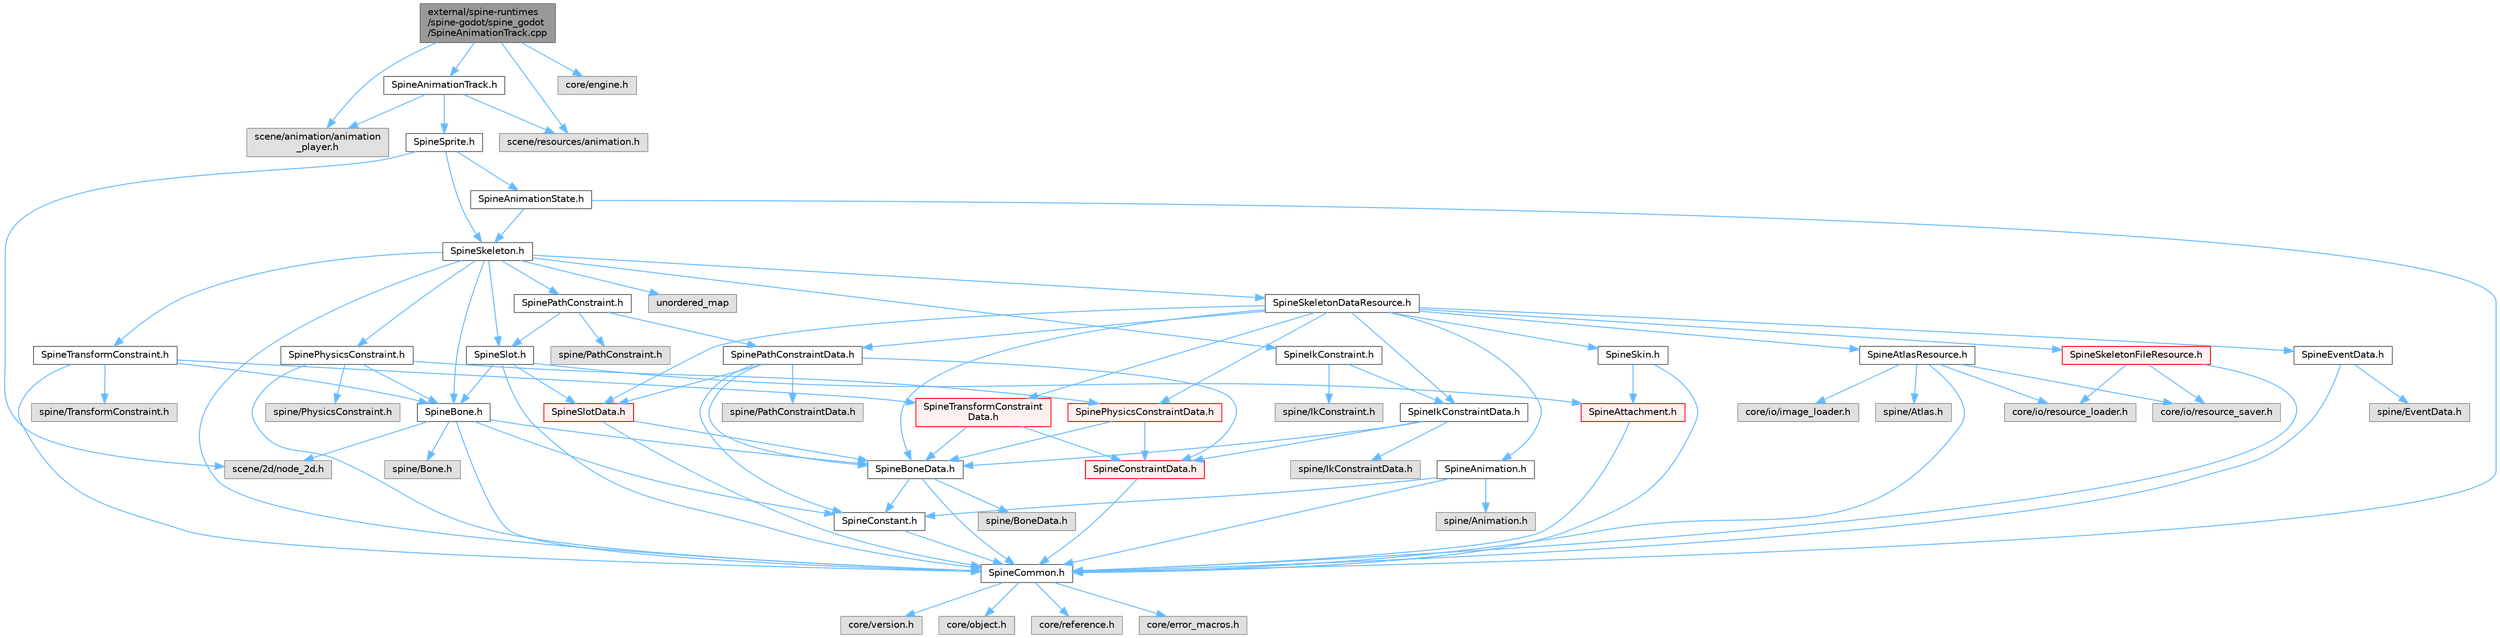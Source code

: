 digraph "external/spine-runtimes/spine-godot/spine_godot/SpineAnimationTrack.cpp"
{
 // LATEX_PDF_SIZE
  bgcolor="transparent";
  edge [fontname=Helvetica,fontsize=10,labelfontname=Helvetica,labelfontsize=10];
  node [fontname=Helvetica,fontsize=10,shape=box,height=0.2,width=0.4];
  Node1 [id="Node000001",label="external/spine-runtimes\l/spine-godot/spine_godot\l/SpineAnimationTrack.cpp",height=0.2,width=0.4,color="gray40", fillcolor="grey60", style="filled", fontcolor="black",tooltip=" "];
  Node1 -> Node2 [id="edge1_Node000001_Node000002",color="steelblue1",style="solid",tooltip=" "];
  Node2 [id="Node000002",label="SpineAnimationTrack.h",height=0.2,width=0.4,color="grey40", fillcolor="white", style="filled",URL="$_spine_animation_track_8h.html",tooltip=" "];
  Node2 -> Node3 [id="edge2_Node000002_Node000003",color="steelblue1",style="solid",tooltip=" "];
  Node3 [id="Node000003",label="SpineSprite.h",height=0.2,width=0.4,color="grey40", fillcolor="white", style="filled",URL="$_spine_sprite_8h.html",tooltip=" "];
  Node3 -> Node4 [id="edge3_Node000003_Node000004",color="steelblue1",style="solid",tooltip=" "];
  Node4 [id="Node000004",label="SpineSkeleton.h",height=0.2,width=0.4,color="grey40", fillcolor="white", style="filled",URL="$_spine_skeleton_8h.html",tooltip=" "];
  Node4 -> Node5 [id="edge4_Node000004_Node000005",color="steelblue1",style="solid",tooltip=" "];
  Node5 [id="Node000005",label="SpineCommon.h",height=0.2,width=0.4,color="grey40", fillcolor="white", style="filled",URL="$_spine_common_8h.html",tooltip=" "];
  Node5 -> Node6 [id="edge5_Node000005_Node000006",color="steelblue1",style="solid",tooltip=" "];
  Node6 [id="Node000006",label="core/version.h",height=0.2,width=0.4,color="grey60", fillcolor="#E0E0E0", style="filled",tooltip=" "];
  Node5 -> Node7 [id="edge6_Node000005_Node000007",color="steelblue1",style="solid",tooltip=" "];
  Node7 [id="Node000007",label="core/object.h",height=0.2,width=0.4,color="grey60", fillcolor="#E0E0E0", style="filled",tooltip=" "];
  Node5 -> Node8 [id="edge7_Node000005_Node000008",color="steelblue1",style="solid",tooltip=" "];
  Node8 [id="Node000008",label="core/reference.h",height=0.2,width=0.4,color="grey60", fillcolor="#E0E0E0", style="filled",tooltip=" "];
  Node5 -> Node9 [id="edge8_Node000005_Node000009",color="steelblue1",style="solid",tooltip=" "];
  Node9 [id="Node000009",label="core/error_macros.h",height=0.2,width=0.4,color="grey60", fillcolor="#E0E0E0", style="filled",tooltip=" "];
  Node4 -> Node10 [id="edge9_Node000004_Node000010",color="steelblue1",style="solid",tooltip=" "];
  Node10 [id="Node000010",label="SpineSkeletonDataResource.h",height=0.2,width=0.4,color="grey40", fillcolor="white", style="filled",URL="$_spine_skeleton_data_resource_8h.html",tooltip=" "];
  Node10 -> Node11 [id="edge10_Node000010_Node000011",color="steelblue1",style="solid",tooltip=" "];
  Node11 [id="Node000011",label="SpineAnimation.h",height=0.2,width=0.4,color="grey40", fillcolor="white", style="filled",URL="$_spine_animation_8h.html",tooltip=" "];
  Node11 -> Node5 [id="edge11_Node000011_Node000005",color="steelblue1",style="solid",tooltip=" "];
  Node11 -> Node12 [id="edge12_Node000011_Node000012",color="steelblue1",style="solid",tooltip=" "];
  Node12 [id="Node000012",label="SpineConstant.h",height=0.2,width=0.4,color="grey40", fillcolor="white", style="filled",URL="$_spine_constant_8h.html",tooltip=" "];
  Node12 -> Node5 [id="edge13_Node000012_Node000005",color="steelblue1",style="solid",tooltip=" "];
  Node11 -> Node13 [id="edge14_Node000011_Node000013",color="steelblue1",style="solid",tooltip=" "];
  Node13 [id="Node000013",label="spine/Animation.h",height=0.2,width=0.4,color="grey60", fillcolor="#E0E0E0", style="filled",tooltip=" "];
  Node10 -> Node14 [id="edge15_Node000010_Node000014",color="steelblue1",style="solid",tooltip=" "];
  Node14 [id="Node000014",label="SpineAtlasResource.h",height=0.2,width=0.4,color="grey40", fillcolor="white", style="filled",URL="$_spine_atlas_resource_8h.html",tooltip=" "];
  Node14 -> Node5 [id="edge16_Node000014_Node000005",color="steelblue1",style="solid",tooltip=" "];
  Node14 -> Node15 [id="edge17_Node000014_Node000015",color="steelblue1",style="solid",tooltip=" "];
  Node15 [id="Node000015",label="core/io/resource_loader.h",height=0.2,width=0.4,color="grey60", fillcolor="#E0E0E0", style="filled",tooltip=" "];
  Node14 -> Node16 [id="edge18_Node000014_Node000016",color="steelblue1",style="solid",tooltip=" "];
  Node16 [id="Node000016",label="core/io/resource_saver.h",height=0.2,width=0.4,color="grey60", fillcolor="#E0E0E0", style="filled",tooltip=" "];
  Node14 -> Node17 [id="edge19_Node000014_Node000017",color="steelblue1",style="solid",tooltip=" "];
  Node17 [id="Node000017",label="core/io/image_loader.h",height=0.2,width=0.4,color="grey60", fillcolor="#E0E0E0", style="filled",tooltip=" "];
  Node14 -> Node18 [id="edge20_Node000014_Node000018",color="steelblue1",style="solid",tooltip=" "];
  Node18 [id="Node000018",label="spine/Atlas.h",height=0.2,width=0.4,color="grey60", fillcolor="#E0E0E0", style="filled",tooltip=" "];
  Node10 -> Node19 [id="edge21_Node000010_Node000019",color="steelblue1",style="solid",tooltip=" "];
  Node19 [id="Node000019",label="SpineBoneData.h",height=0.2,width=0.4,color="grey40", fillcolor="white", style="filled",URL="$_spine_bone_data_8h.html",tooltip=" "];
  Node19 -> Node5 [id="edge22_Node000019_Node000005",color="steelblue1",style="solid",tooltip=" "];
  Node19 -> Node12 [id="edge23_Node000019_Node000012",color="steelblue1",style="solid",tooltip=" "];
  Node19 -> Node20 [id="edge24_Node000019_Node000020",color="steelblue1",style="solid",tooltip=" "];
  Node20 [id="Node000020",label="spine/BoneData.h",height=0.2,width=0.4,color="grey60", fillcolor="#E0E0E0", style="filled",tooltip=" "];
  Node10 -> Node21 [id="edge25_Node000010_Node000021",color="steelblue1",style="solid",tooltip=" "];
  Node21 [id="Node000021",label="SpineEventData.h",height=0.2,width=0.4,color="grey40", fillcolor="white", style="filled",URL="$_spine_event_data_8h.html",tooltip=" "];
  Node21 -> Node5 [id="edge26_Node000021_Node000005",color="steelblue1",style="solid",tooltip=" "];
  Node21 -> Node22 [id="edge27_Node000021_Node000022",color="steelblue1",style="solid",tooltip=" "];
  Node22 [id="Node000022",label="spine/EventData.h",height=0.2,width=0.4,color="grey60", fillcolor="#E0E0E0", style="filled",tooltip=" "];
  Node10 -> Node23 [id="edge28_Node000010_Node000023",color="steelblue1",style="solid",tooltip=" "];
  Node23 [id="Node000023",label="SpineIkConstraintData.h",height=0.2,width=0.4,color="grey40", fillcolor="white", style="filled",URL="$_spine_ik_constraint_data_8h.html",tooltip=" "];
  Node23 -> Node24 [id="edge29_Node000023_Node000024",color="steelblue1",style="solid",tooltip=" "];
  Node24 [id="Node000024",label="SpineConstraintData.h",height=0.2,width=0.4,color="red", fillcolor="#FFF0F0", style="filled",URL="$_spine_constraint_data_8h.html",tooltip=" "];
  Node24 -> Node5 [id="edge30_Node000024_Node000005",color="steelblue1",style="solid",tooltip=" "];
  Node23 -> Node19 [id="edge31_Node000023_Node000019",color="steelblue1",style="solid",tooltip=" "];
  Node23 -> Node183 [id="edge32_Node000023_Node000183",color="steelblue1",style="solid",tooltip=" "];
  Node183 [id="Node000183",label="spine/IkConstraintData.h",height=0.2,width=0.4,color="grey60", fillcolor="#E0E0E0", style="filled",tooltip=" "];
  Node10 -> Node184 [id="edge33_Node000010_Node000184",color="steelblue1",style="solid",tooltip=" "];
  Node184 [id="Node000184",label="SpinePathConstraintData.h",height=0.2,width=0.4,color="grey40", fillcolor="white", style="filled",URL="$_spine_path_constraint_data_8h.html",tooltip=" "];
  Node184 -> Node24 [id="edge34_Node000184_Node000024",color="steelblue1",style="solid",tooltip=" "];
  Node184 -> Node12 [id="edge35_Node000184_Node000012",color="steelblue1",style="solid",tooltip=" "];
  Node184 -> Node19 [id="edge36_Node000184_Node000019",color="steelblue1",style="solid",tooltip=" "];
  Node184 -> Node185 [id="edge37_Node000184_Node000185",color="steelblue1",style="solid",tooltip=" "];
  Node185 [id="Node000185",label="SpineSlotData.h",height=0.2,width=0.4,color="red", fillcolor="#FFF0F0", style="filled",URL="$_spine_slot_data_8h.html",tooltip=" "];
  Node185 -> Node5 [id="edge38_Node000185_Node000005",color="steelblue1",style="solid",tooltip=" "];
  Node185 -> Node19 [id="edge39_Node000185_Node000019",color="steelblue1",style="solid",tooltip=" "];
  Node184 -> Node187 [id="edge40_Node000184_Node000187",color="steelblue1",style="solid",tooltip=" "];
  Node187 [id="Node000187",label="spine/PathConstraintData.h",height=0.2,width=0.4,color="grey60", fillcolor="#E0E0E0", style="filled",tooltip=" "];
  Node10 -> Node188 [id="edge41_Node000010_Node000188",color="steelblue1",style="solid",tooltip=" "];
  Node188 [id="Node000188",label="SpinePhysicsConstraintData.h",height=0.2,width=0.4,color="red", fillcolor="#FFF0F0", style="filled",URL="$_spine_physics_constraint_data_8h.html",tooltip=" "];
  Node188 -> Node24 [id="edge42_Node000188_Node000024",color="steelblue1",style="solid",tooltip=" "];
  Node188 -> Node19 [id="edge43_Node000188_Node000019",color="steelblue1",style="solid",tooltip=" "];
  Node10 -> Node190 [id="edge44_Node000010_Node000190",color="steelblue1",style="solid",tooltip=" "];
  Node190 [id="Node000190",label="SpineSkeletonFileResource.h",height=0.2,width=0.4,color="red", fillcolor="#FFF0F0", style="filled",URL="$_spine_skeleton_file_resource_8h.html",tooltip=" "];
  Node190 -> Node5 [id="edge45_Node000190_Node000005",color="steelblue1",style="solid",tooltip=" "];
  Node190 -> Node15 [id="edge46_Node000190_Node000015",color="steelblue1",style="solid",tooltip=" "];
  Node190 -> Node16 [id="edge47_Node000190_Node000016",color="steelblue1",style="solid",tooltip=" "];
  Node10 -> Node193 [id="edge48_Node000010_Node000193",color="steelblue1",style="solid",tooltip=" "];
  Node193 [id="Node000193",label="SpineSkin.h",height=0.2,width=0.4,color="grey40", fillcolor="white", style="filled",URL="$_spine_skin_8h.html",tooltip=" "];
  Node193 -> Node5 [id="edge49_Node000193_Node000005",color="steelblue1",style="solid",tooltip=" "];
  Node193 -> Node194 [id="edge50_Node000193_Node000194",color="steelblue1",style="solid",tooltip=" "];
  Node194 [id="Node000194",label="SpineAttachment.h",height=0.2,width=0.4,color="red", fillcolor="#FFF0F0", style="filled",URL="$_spine_attachment_8h.html",tooltip=" "];
  Node194 -> Node5 [id="edge51_Node000194_Node000005",color="steelblue1",style="solid",tooltip=" "];
  Node10 -> Node185 [id="edge52_Node000010_Node000185",color="steelblue1",style="solid",tooltip=" "];
  Node10 -> Node197 [id="edge53_Node000010_Node000197",color="steelblue1",style="solid",tooltip=" "];
  Node197 [id="Node000197",label="SpineTransformConstraint\lData.h",height=0.2,width=0.4,color="red", fillcolor="#FFF0F0", style="filled",URL="$_spine_transform_constraint_data_8h.html",tooltip=" "];
  Node197 -> Node24 [id="edge54_Node000197_Node000024",color="steelblue1",style="solid",tooltip=" "];
  Node197 -> Node19 [id="edge55_Node000197_Node000019",color="steelblue1",style="solid",tooltip=" "];
  Node4 -> Node199 [id="edge56_Node000004_Node000199",color="steelblue1",style="solid",tooltip=" "];
  Node199 [id="Node000199",label="SpineBone.h",height=0.2,width=0.4,color="grey40", fillcolor="white", style="filled",URL="$_spine_bone_8h.html",tooltip=" "];
  Node199 -> Node5 [id="edge57_Node000199_Node000005",color="steelblue1",style="solid",tooltip=" "];
  Node199 -> Node19 [id="edge58_Node000199_Node000019",color="steelblue1",style="solid",tooltip=" "];
  Node199 -> Node12 [id="edge59_Node000199_Node000012",color="steelblue1",style="solid",tooltip=" "];
  Node199 -> Node200 [id="edge60_Node000199_Node000200",color="steelblue1",style="solid",tooltip=" "];
  Node200 [id="Node000200",label="scene/2d/node_2d.h",height=0.2,width=0.4,color="grey60", fillcolor="#E0E0E0", style="filled",tooltip=" "];
  Node199 -> Node201 [id="edge61_Node000199_Node000201",color="steelblue1",style="solid",tooltip=" "];
  Node201 [id="Node000201",label="spine/Bone.h",height=0.2,width=0.4,color="grey60", fillcolor="#E0E0E0", style="filled",tooltip=" "];
  Node4 -> Node202 [id="edge62_Node000004_Node000202",color="steelblue1",style="solid",tooltip=" "];
  Node202 [id="Node000202",label="SpineSlot.h",height=0.2,width=0.4,color="grey40", fillcolor="white", style="filled",URL="$_spine_slot_8h.html",tooltip=" "];
  Node202 -> Node5 [id="edge63_Node000202_Node000005",color="steelblue1",style="solid",tooltip=" "];
  Node202 -> Node185 [id="edge64_Node000202_Node000185",color="steelblue1",style="solid",tooltip=" "];
  Node202 -> Node194 [id="edge65_Node000202_Node000194",color="steelblue1",style="solid",tooltip=" "];
  Node202 -> Node199 [id="edge66_Node000202_Node000199",color="steelblue1",style="solid",tooltip=" "];
  Node4 -> Node203 [id="edge67_Node000004_Node000203",color="steelblue1",style="solid",tooltip=" "];
  Node203 [id="Node000203",label="SpineIkConstraint.h",height=0.2,width=0.4,color="grey40", fillcolor="white", style="filled",URL="$_spine_ik_constraint_8h.html",tooltip=" "];
  Node203 -> Node23 [id="edge68_Node000203_Node000023",color="steelblue1",style="solid",tooltip=" "];
  Node203 -> Node204 [id="edge69_Node000203_Node000204",color="steelblue1",style="solid",tooltip=" "];
  Node204 [id="Node000204",label="spine/IkConstraint.h",height=0.2,width=0.4,color="grey60", fillcolor="#E0E0E0", style="filled",tooltip=" "];
  Node4 -> Node205 [id="edge70_Node000004_Node000205",color="steelblue1",style="solid",tooltip=" "];
  Node205 [id="Node000205",label="SpineTransformConstraint.h",height=0.2,width=0.4,color="grey40", fillcolor="white", style="filled",URL="$_spine_transform_constraint_8h.html",tooltip=" "];
  Node205 -> Node5 [id="edge71_Node000205_Node000005",color="steelblue1",style="solid",tooltip=" "];
  Node205 -> Node197 [id="edge72_Node000205_Node000197",color="steelblue1",style="solid",tooltip=" "];
  Node205 -> Node199 [id="edge73_Node000205_Node000199",color="steelblue1",style="solid",tooltip=" "];
  Node205 -> Node206 [id="edge74_Node000205_Node000206",color="steelblue1",style="solid",tooltip=" "];
  Node206 [id="Node000206",label="spine/TransformConstraint.h",height=0.2,width=0.4,color="grey60", fillcolor="#E0E0E0", style="filled",tooltip=" "];
  Node4 -> Node207 [id="edge75_Node000004_Node000207",color="steelblue1",style="solid",tooltip=" "];
  Node207 [id="Node000207",label="SpinePathConstraint.h",height=0.2,width=0.4,color="grey40", fillcolor="white", style="filled",URL="$_spine_path_constraint_8h.html",tooltip=" "];
  Node207 -> Node184 [id="edge76_Node000207_Node000184",color="steelblue1",style="solid",tooltip=" "];
  Node207 -> Node202 [id="edge77_Node000207_Node000202",color="steelblue1",style="solid",tooltip=" "];
  Node207 -> Node208 [id="edge78_Node000207_Node000208",color="steelblue1",style="solid",tooltip=" "];
  Node208 [id="Node000208",label="spine/PathConstraint.h",height=0.2,width=0.4,color="grey60", fillcolor="#E0E0E0", style="filled",tooltip=" "];
  Node4 -> Node209 [id="edge79_Node000004_Node000209",color="steelblue1",style="solid",tooltip=" "];
  Node209 [id="Node000209",label="SpinePhysicsConstraint.h",height=0.2,width=0.4,color="grey40", fillcolor="white", style="filled",URL="$_spine_physics_constraint_8h.html",tooltip=" "];
  Node209 -> Node5 [id="edge80_Node000209_Node000005",color="steelblue1",style="solid",tooltip=" "];
  Node209 -> Node188 [id="edge81_Node000209_Node000188",color="steelblue1",style="solid",tooltip=" "];
  Node209 -> Node199 [id="edge82_Node000209_Node000199",color="steelblue1",style="solid",tooltip=" "];
  Node209 -> Node210 [id="edge83_Node000209_Node000210",color="steelblue1",style="solid",tooltip=" "];
  Node210 [id="Node000210",label="spine/PhysicsConstraint.h",height=0.2,width=0.4,color="grey60", fillcolor="#E0E0E0", style="filled",tooltip=" "];
  Node4 -> Node211 [id="edge84_Node000004_Node000211",color="steelblue1",style="solid",tooltip=" "];
  Node211 [id="Node000211",label="unordered_map",height=0.2,width=0.4,color="grey60", fillcolor="#E0E0E0", style="filled",tooltip=" "];
  Node3 -> Node212 [id="edge85_Node000003_Node000212",color="steelblue1",style="solid",tooltip=" "];
  Node212 [id="Node000212",label="SpineAnimationState.h",height=0.2,width=0.4,color="grey40", fillcolor="white", style="filled",URL="$_spine_animation_state_8h.html",tooltip=" "];
  Node212 -> Node5 [id="edge86_Node000212_Node000005",color="steelblue1",style="solid",tooltip=" "];
  Node212 -> Node4 [id="edge87_Node000212_Node000004",color="steelblue1",style="solid",tooltip=" "];
  Node3 -> Node200 [id="edge88_Node000003_Node000200",color="steelblue1",style="solid",tooltip=" "];
  Node2 -> Node213 [id="edge89_Node000002_Node000213",color="steelblue1",style="solid",tooltip=" "];
  Node213 [id="Node000213",label="scene/animation/animation\l_player.h",height=0.2,width=0.4,color="grey60", fillcolor="#E0E0E0", style="filled",tooltip=" "];
  Node2 -> Node214 [id="edge90_Node000002_Node000214",color="steelblue1",style="solid",tooltip=" "];
  Node214 [id="Node000214",label="scene/resources/animation.h",height=0.2,width=0.4,color="grey60", fillcolor="#E0E0E0", style="filled",tooltip=" "];
  Node1 -> Node215 [id="edge91_Node000001_Node000215",color="steelblue1",style="solid",tooltip=" "];
  Node215 [id="Node000215",label="core/engine.h",height=0.2,width=0.4,color="grey60", fillcolor="#E0E0E0", style="filled",tooltip=" "];
  Node1 -> Node213 [id="edge92_Node000001_Node000213",color="steelblue1",style="solid",tooltip=" "];
  Node1 -> Node214 [id="edge93_Node000001_Node000214",color="steelblue1",style="solid",tooltip=" "];
}
